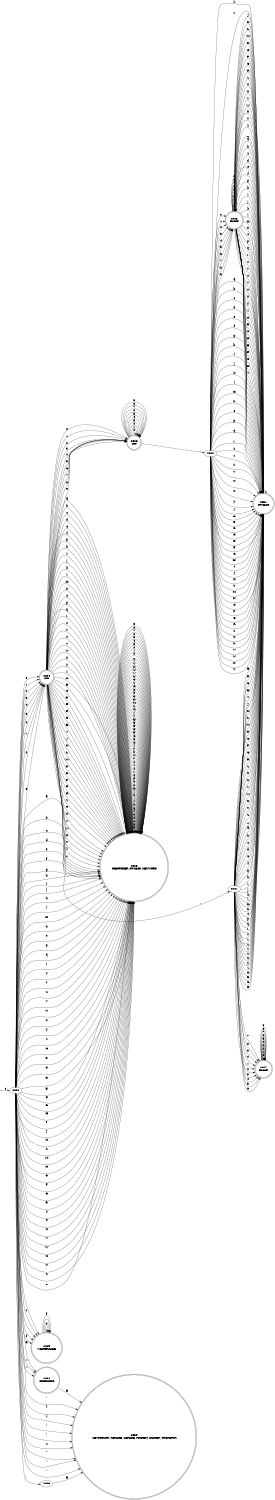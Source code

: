 digraph DFA {
  rankdir=LR;
  size="15,10";
  dpi=300;
  start [shape=point];
  2224 [shape=doublecircle, label="2224\nINT"];
  2229 [shape=doublecircle, label="2229\nWHITESPACE"];
  2230 [shape=doublecircle, label="2230\nSEMICOLON, RBRACE, LBRACE, RPAREN, LPAREN, OPERATOR"];
  2225 [shape=doublecircle, label="2225\nIDENTIFIER, INVALID, KEYWORD"];
  2232 [shape=doublecircle, label="2232\nOPERATOR"];
  2226 [shape=doublecircle, label="2226\nINT"];
  2231 [shape=doublecircle, label="2231\nINVALID"];
  2227 [shape=doublecircle, label="2227\nFLOAT"];
  2228 [shape=doublecircle, label="2228\nFLOAT"];
  start -> 2220 [ label = "ε" ];
  2220 -> 2224 [ label = "0" ];
  2220 -> 2224 [ label = "1" ];
  2220 -> 2224 [ label = "2" ];
  2220 -> 2224 [ label = "3" ];
  2220 -> 2224 [ label = "4" ];
  2220 -> 2224 [ label = "5" ];
  2220 -> 2224 [ label = "6" ];
  2220 -> 2224 [ label = "7" ];
  2220 -> 2224 [ label = "8" ];
  2220 -> 2224 [ label = "9" ];
  2220 -> 2229 [ label = " " ];
  2220 -> 2229 [ label = "\t" ];
  2220 -> 2229 [ label = "\n" ];
  2220 -> 2229 [ label = "\r" ];
  2220 -> 2229 [ label = "\f" ];
  2220 -> 2230 [ label = ";" ];
  2220 -> 2230 [ label = "}" ];
  2220 -> 2230 [ label = "{" ];
  2220 -> 2230 [ label = ")" ];
  2220 -> 2230 [ label = "(" ];
  2220 -> 2225 [ label = "a" ];
  2220 -> 2225 [ label = "b" ];
  2220 -> 2225 [ label = "c" ];
  2220 -> 2225 [ label = "d" ];
  2220 -> 2225 [ label = "e" ];
  2220 -> 2225 [ label = "f" ];
  2220 -> 2225 [ label = "g" ];
  2220 -> 2225 [ label = "h" ];
  2220 -> 2225 [ label = "i" ];
  2220 -> 2225 [ label = "j" ];
  2220 -> 2225 [ label = "k" ];
  2220 -> 2225 [ label = "l" ];
  2220 -> 2225 [ label = "m" ];
  2220 -> 2225 [ label = "n" ];
  2220 -> 2225 [ label = "o" ];
  2220 -> 2225 [ label = "p" ];
  2220 -> 2225 [ label = "q" ];
  2220 -> 2225 [ label = "r" ];
  2220 -> 2225 [ label = "s" ];
  2220 -> 2225 [ label = "t" ];
  2220 -> 2225 [ label = "u" ];
  2220 -> 2225 [ label = "v" ];
  2220 -> 2225 [ label = "w" ];
  2220 -> 2225 [ label = "x" ];
  2220 -> 2225 [ label = "y" ];
  2220 -> 2225 [ label = "z" ];
  2220 -> 2225 [ label = "A" ];
  2220 -> 2225 [ label = "B" ];
  2220 -> 2225 [ label = "C" ];
  2220 -> 2225 [ label = "D" ];
  2220 -> 2225 [ label = "E" ];
  2220 -> 2225 [ label = "F" ];
  2220 -> 2225 [ label = "G" ];
  2220 -> 2225 [ label = "H" ];
  2220 -> 2225 [ label = "I" ];
  2220 -> 2225 [ label = "J" ];
  2220 -> 2225 [ label = "K" ];
  2220 -> 2225 [ label = "L" ];
  2220 -> 2225 [ label = "M" ];
  2220 -> 2225 [ label = "N" ];
  2220 -> 2225 [ label = "O" ];
  2220 -> 2225 [ label = "P" ];
  2220 -> 2225 [ label = "Q" ];
  2220 -> 2225 [ label = "R" ];
  2220 -> 2225 [ label = "S" ];
  2220 -> 2225 [ label = "T" ];
  2220 -> 2225 [ label = "U" ];
  2220 -> 2225 [ label = "V" ];
  2220 -> 2225 [ label = "W" ];
  2220 -> 2225 [ label = "X" ];
  2220 -> 2225 [ label = "Y" ];
  2220 -> 2225 [ label = "Z" ];
  2220 -> 2225 [ label = "_" ];
  2220 -> 2230 [ label = "+" ];
  2220 -> 2230 [ label = "-" ];
  2220 -> 2230 [ label = "*" ];
  2220 -> 2230 [ label = "/" ];
  2220 -> 2232 [ label = "=" ];
  2220 -> 2223 [ label = "!" ];
  2220 -> 2232 [ label = "<" ];
  2220 -> 2232 [ label = ">" ];
  2224 -> 2226 [ label = "0" ];
  2224 -> 2226 [ label = "1" ];
  2224 -> 2226 [ label = "2" ];
  2224 -> 2226 [ label = "3" ];
  2224 -> 2226 [ label = "4" ];
  2224 -> 2226 [ label = "5" ];
  2224 -> 2226 [ label = "6" ];
  2224 -> 2226 [ label = "7" ];
  2224 -> 2226 [ label = "8" ];
  2224 -> 2226 [ label = "9" ];
  2224 -> 2221 [ label = "." ];
  2224 -> 2225 [ label = "a" ];
  2224 -> 2225 [ label = "b" ];
  2224 -> 2225 [ label = "c" ];
  2224 -> 2225 [ label = "d" ];
  2224 -> 2225 [ label = "e" ];
  2224 -> 2225 [ label = "f" ];
  2224 -> 2225 [ label = "g" ];
  2224 -> 2225 [ label = "h" ];
  2224 -> 2225 [ label = "i" ];
  2224 -> 2225 [ label = "j" ];
  2224 -> 2225 [ label = "k" ];
  2224 -> 2225 [ label = "l" ];
  2224 -> 2225 [ label = "m" ];
  2224 -> 2225 [ label = "n" ];
  2224 -> 2225 [ label = "o" ];
  2224 -> 2225 [ label = "p" ];
  2224 -> 2225 [ label = "q" ];
  2224 -> 2225 [ label = "r" ];
  2224 -> 2225 [ label = "s" ];
  2224 -> 2225 [ label = "t" ];
  2224 -> 2225 [ label = "u" ];
  2224 -> 2225 [ label = "v" ];
  2224 -> 2225 [ label = "w" ];
  2224 -> 2225 [ label = "x" ];
  2224 -> 2225 [ label = "y" ];
  2224 -> 2225 [ label = "z" ];
  2224 -> 2225 [ label = "A" ];
  2224 -> 2225 [ label = "B" ];
  2224 -> 2225 [ label = "C" ];
  2224 -> 2225 [ label = "D" ];
  2224 -> 2225 [ label = "E" ];
  2224 -> 2225 [ label = "F" ];
  2224 -> 2225 [ label = "G" ];
  2224 -> 2225 [ label = "H" ];
  2224 -> 2225 [ label = "I" ];
  2224 -> 2225 [ label = "J" ];
  2224 -> 2225 [ label = "K" ];
  2224 -> 2225 [ label = "L" ];
  2224 -> 2225 [ label = "M" ];
  2224 -> 2225 [ label = "N" ];
  2224 -> 2225 [ label = "O" ];
  2224 -> 2225 [ label = "P" ];
  2224 -> 2225 [ label = "Q" ];
  2224 -> 2225 [ label = "R" ];
  2224 -> 2225 [ label = "S" ];
  2224 -> 2225 [ label = "T" ];
  2224 -> 2225 [ label = "U" ];
  2224 -> 2225 [ label = "V" ];
  2224 -> 2225 [ label = "W" ];
  2224 -> 2225 [ label = "X" ];
  2224 -> 2225 [ label = "Y" ];
  2224 -> 2225 [ label = "Z" ];
  2224 -> 2225 [ label = "_" ];
  2229 -> 2229 [ label = " " ];
  2229 -> 2229 [ label = "\t" ];
  2229 -> 2229 [ label = "\n" ];
  2229 -> 2229 [ label = "\r" ];
  2229 -> 2229 [ label = "\f" ];
  2225 -> 2225 [ label = "a" ];
  2225 -> 2225 [ label = "b" ];
  2225 -> 2225 [ label = "c" ];
  2225 -> 2225 [ label = "d" ];
  2225 -> 2225 [ label = "e" ];
  2225 -> 2225 [ label = "f" ];
  2225 -> 2225 [ label = "g" ];
  2225 -> 2225 [ label = "h" ];
  2225 -> 2225 [ label = "i" ];
  2225 -> 2225 [ label = "j" ];
  2225 -> 2225 [ label = "k" ];
  2225 -> 2225 [ label = "l" ];
  2225 -> 2225 [ label = "m" ];
  2225 -> 2225 [ label = "n" ];
  2225 -> 2225 [ label = "o" ];
  2225 -> 2225 [ label = "p" ];
  2225 -> 2225 [ label = "q" ];
  2225 -> 2225 [ label = "r" ];
  2225 -> 2225 [ label = "s" ];
  2225 -> 2225 [ label = "t" ];
  2225 -> 2225 [ label = "u" ];
  2225 -> 2225 [ label = "v" ];
  2225 -> 2225 [ label = "w" ];
  2225 -> 2225 [ label = "x" ];
  2225 -> 2225 [ label = "y" ];
  2225 -> 2225 [ label = "z" ];
  2225 -> 2225 [ label = "A" ];
  2225 -> 2225 [ label = "B" ];
  2225 -> 2225 [ label = "C" ];
  2225 -> 2225 [ label = "D" ];
  2225 -> 2225 [ label = "E" ];
  2225 -> 2225 [ label = "F" ];
  2225 -> 2225 [ label = "G" ];
  2225 -> 2225 [ label = "H" ];
  2225 -> 2225 [ label = "I" ];
  2225 -> 2225 [ label = "J" ];
  2225 -> 2225 [ label = "K" ];
  2225 -> 2225 [ label = "L" ];
  2225 -> 2225 [ label = "M" ];
  2225 -> 2225 [ label = "N" ];
  2225 -> 2225 [ label = "O" ];
  2225 -> 2225 [ label = "P" ];
  2225 -> 2225 [ label = "Q" ];
  2225 -> 2225 [ label = "R" ];
  2225 -> 2225 [ label = "S" ];
  2225 -> 2225 [ label = "T" ];
  2225 -> 2225 [ label = "U" ];
  2225 -> 2225 [ label = "V" ];
  2225 -> 2225 [ label = "W" ];
  2225 -> 2225 [ label = "X" ];
  2225 -> 2225 [ label = "Y" ];
  2225 -> 2225 [ label = "Z" ];
  2225 -> 2225 [ label = "_" ];
  2225 -> 2225 [ label = "0" ];
  2225 -> 2225 [ label = "1" ];
  2225 -> 2225 [ label = "2" ];
  2225 -> 2225 [ label = "3" ];
  2225 -> 2225 [ label = "4" ];
  2225 -> 2225 [ label = "5" ];
  2225 -> 2225 [ label = "6" ];
  2225 -> 2225 [ label = "7" ];
  2225 -> 2225 [ label = "8" ];
  2225 -> 2225 [ label = "9" ];
  2232 -> 2230 [ label = "=" ];
  2223 -> 2230 [ label = "=" ];
  2226 -> 2222 [ label = "." ];
  2226 -> 2226 [ label = "0" ];
  2226 -> 2226 [ label = "1" ];
  2226 -> 2226 [ label = "2" ];
  2226 -> 2226 [ label = "3" ];
  2226 -> 2226 [ label = "4" ];
  2226 -> 2226 [ label = "5" ];
  2226 -> 2226 [ label = "6" ];
  2226 -> 2226 [ label = "7" ];
  2226 -> 2226 [ label = "8" ];
  2226 -> 2226 [ label = "9" ];
  2221 -> 2231 [ label = "a" ];
  2221 -> 2231 [ label = "b" ];
  2221 -> 2231 [ label = "c" ];
  2221 -> 2231 [ label = "d" ];
  2221 -> 2231 [ label = "e" ];
  2221 -> 2231 [ label = "f" ];
  2221 -> 2231 [ label = "g" ];
  2221 -> 2231 [ label = "h" ];
  2221 -> 2231 [ label = "i" ];
  2221 -> 2231 [ label = "j" ];
  2221 -> 2231 [ label = "k" ];
  2221 -> 2231 [ label = "l" ];
  2221 -> 2231 [ label = "m" ];
  2221 -> 2231 [ label = "n" ];
  2221 -> 2231 [ label = "o" ];
  2221 -> 2231 [ label = "p" ];
  2221 -> 2231 [ label = "q" ];
  2221 -> 2231 [ label = "r" ];
  2221 -> 2231 [ label = "s" ];
  2221 -> 2231 [ label = "t" ];
  2221 -> 2231 [ label = "u" ];
  2221 -> 2231 [ label = "v" ];
  2221 -> 2231 [ label = "w" ];
  2221 -> 2231 [ label = "x" ];
  2221 -> 2231 [ label = "y" ];
  2221 -> 2231 [ label = "z" ];
  2221 -> 2231 [ label = "A" ];
  2221 -> 2231 [ label = "B" ];
  2221 -> 2231 [ label = "C" ];
  2221 -> 2231 [ label = "D" ];
  2221 -> 2231 [ label = "E" ];
  2221 -> 2231 [ label = "F" ];
  2221 -> 2231 [ label = "G" ];
  2221 -> 2231 [ label = "H" ];
  2221 -> 2231 [ label = "I" ];
  2221 -> 2231 [ label = "J" ];
  2221 -> 2231 [ label = "K" ];
  2221 -> 2231 [ label = "L" ];
  2221 -> 2231 [ label = "M" ];
  2221 -> 2231 [ label = "N" ];
  2221 -> 2231 [ label = "O" ];
  2221 -> 2231 [ label = "P" ];
  2221 -> 2231 [ label = "Q" ];
  2221 -> 2231 [ label = "R" ];
  2221 -> 2231 [ label = "S" ];
  2221 -> 2231 [ label = "T" ];
  2221 -> 2231 [ label = "U" ];
  2221 -> 2231 [ label = "V" ];
  2221 -> 2231 [ label = "W" ];
  2221 -> 2231 [ label = "X" ];
  2221 -> 2231 [ label = "Y" ];
  2221 -> 2231 [ label = "Z" ];
  2221 -> 2231 [ label = "_" ];
  2221 -> 2227 [ label = "0" ];
  2221 -> 2227 [ label = "1" ];
  2221 -> 2227 [ label = "2" ];
  2221 -> 2227 [ label = "3" ];
  2221 -> 2227 [ label = "4" ];
  2221 -> 2227 [ label = "5" ];
  2221 -> 2227 [ label = "6" ];
  2221 -> 2227 [ label = "7" ];
  2221 -> 2227 [ label = "8" ];
  2221 -> 2227 [ label = "9" ];
  2222 -> 2228 [ label = "0" ];
  2222 -> 2228 [ label = "1" ];
  2222 -> 2228 [ label = "2" ];
  2222 -> 2228 [ label = "3" ];
  2222 -> 2228 [ label = "4" ];
  2222 -> 2228 [ label = "5" ];
  2222 -> 2228 [ label = "6" ];
  2222 -> 2228 [ label = "7" ];
  2222 -> 2228 [ label = "8" ];
  2222 -> 2228 [ label = "9" ];
  2222 -> 2231 [ label = "a" ];
  2222 -> 2231 [ label = "b" ];
  2222 -> 2231 [ label = "c" ];
  2222 -> 2231 [ label = "d" ];
  2222 -> 2231 [ label = "e" ];
  2222 -> 2231 [ label = "f" ];
  2222 -> 2231 [ label = "g" ];
  2222 -> 2231 [ label = "h" ];
  2222 -> 2231 [ label = "i" ];
  2222 -> 2231 [ label = "j" ];
  2222 -> 2231 [ label = "k" ];
  2222 -> 2231 [ label = "l" ];
  2222 -> 2231 [ label = "m" ];
  2222 -> 2231 [ label = "n" ];
  2222 -> 2231 [ label = "o" ];
  2222 -> 2231 [ label = "p" ];
  2222 -> 2231 [ label = "q" ];
  2222 -> 2231 [ label = "r" ];
  2222 -> 2231 [ label = "s" ];
  2222 -> 2231 [ label = "t" ];
  2222 -> 2231 [ label = "u" ];
  2222 -> 2231 [ label = "v" ];
  2222 -> 2231 [ label = "w" ];
  2222 -> 2231 [ label = "x" ];
  2222 -> 2231 [ label = "y" ];
  2222 -> 2231 [ label = "z" ];
  2222 -> 2231 [ label = "A" ];
  2222 -> 2231 [ label = "B" ];
  2222 -> 2231 [ label = "C" ];
  2222 -> 2231 [ label = "D" ];
  2222 -> 2231 [ label = "E" ];
  2222 -> 2231 [ label = "F" ];
  2222 -> 2231 [ label = "G" ];
  2222 -> 2231 [ label = "H" ];
  2222 -> 2231 [ label = "I" ];
  2222 -> 2231 [ label = "J" ];
  2222 -> 2231 [ label = "K" ];
  2222 -> 2231 [ label = "L" ];
  2222 -> 2231 [ label = "M" ];
  2222 -> 2231 [ label = "N" ];
  2222 -> 2231 [ label = "O" ];
  2222 -> 2231 [ label = "P" ];
  2222 -> 2231 [ label = "Q" ];
  2222 -> 2231 [ label = "R" ];
  2222 -> 2231 [ label = "S" ];
  2222 -> 2231 [ label = "T" ];
  2222 -> 2231 [ label = "U" ];
  2222 -> 2231 [ label = "V" ];
  2222 -> 2231 [ label = "W" ];
  2222 -> 2231 [ label = "X" ];
  2222 -> 2231 [ label = "Y" ];
  2222 -> 2231 [ label = "Z" ];
  2222 -> 2231 [ label = "_" ];
  2231 -> 2231 [ label = "." ];
  2227 -> 2227 [ label = "0" ];
  2227 -> 2227 [ label = "1" ];
  2227 -> 2227 [ label = "2" ];
  2227 -> 2227 [ label = "3" ];
  2227 -> 2227 [ label = "4" ];
  2227 -> 2227 [ label = "5" ];
  2227 -> 2227 [ label = "6" ];
  2227 -> 2227 [ label = "7" ];
  2227 -> 2227 [ label = "8" ];
  2227 -> 2227 [ label = "9" ];
  2228 -> 2231 [ label = "a" ];
  2228 -> 2231 [ label = "b" ];
  2228 -> 2231 [ label = "c" ];
  2228 -> 2231 [ label = "d" ];
  2228 -> 2231 [ label = "e" ];
  2228 -> 2231 [ label = "f" ];
  2228 -> 2231 [ label = "g" ];
  2228 -> 2231 [ label = "h" ];
  2228 -> 2231 [ label = "i" ];
  2228 -> 2231 [ label = "j" ];
  2228 -> 2231 [ label = "k" ];
  2228 -> 2231 [ label = "l" ];
  2228 -> 2231 [ label = "m" ];
  2228 -> 2231 [ label = "n" ];
  2228 -> 2231 [ label = "o" ];
  2228 -> 2231 [ label = "p" ];
  2228 -> 2231 [ label = "q" ];
  2228 -> 2231 [ label = "r" ];
  2228 -> 2231 [ label = "s" ];
  2228 -> 2231 [ label = "t" ];
  2228 -> 2231 [ label = "u" ];
  2228 -> 2231 [ label = "v" ];
  2228 -> 2231 [ label = "w" ];
  2228 -> 2231 [ label = "x" ];
  2228 -> 2231 [ label = "y" ];
  2228 -> 2231 [ label = "z" ];
  2228 -> 2231 [ label = "A" ];
  2228 -> 2231 [ label = "B" ];
  2228 -> 2231 [ label = "C" ];
  2228 -> 2231 [ label = "D" ];
  2228 -> 2231 [ label = "E" ];
  2228 -> 2231 [ label = "F" ];
  2228 -> 2231 [ label = "G" ];
  2228 -> 2231 [ label = "H" ];
  2228 -> 2231 [ label = "I" ];
  2228 -> 2231 [ label = "J" ];
  2228 -> 2231 [ label = "K" ];
  2228 -> 2231 [ label = "L" ];
  2228 -> 2231 [ label = "M" ];
  2228 -> 2231 [ label = "N" ];
  2228 -> 2231 [ label = "O" ];
  2228 -> 2231 [ label = "P" ];
  2228 -> 2231 [ label = "Q" ];
  2228 -> 2231 [ label = "R" ];
  2228 -> 2231 [ label = "S" ];
  2228 -> 2231 [ label = "T" ];
  2228 -> 2231 [ label = "U" ];
  2228 -> 2231 [ label = "V" ];
  2228 -> 2231 [ label = "W" ];
  2228 -> 2231 [ label = "X" ];
  2228 -> 2231 [ label = "Y" ];
  2228 -> 2231 [ label = "Z" ];
  2228 -> 2231 [ label = "_" ];
  2228 -> 2228 [ label = "0" ];
  2228 -> 2228 [ label = "1" ];
  2228 -> 2228 [ label = "2" ];
  2228 -> 2228 [ label = "3" ];
  2228 -> 2228 [ label = "4" ];
  2228 -> 2228 [ label = "5" ];
  2228 -> 2228 [ label = "6" ];
  2228 -> 2228 [ label = "7" ];
  2228 -> 2228 [ label = "8" ];
  2228 -> 2228 [ label = "9" ];
}